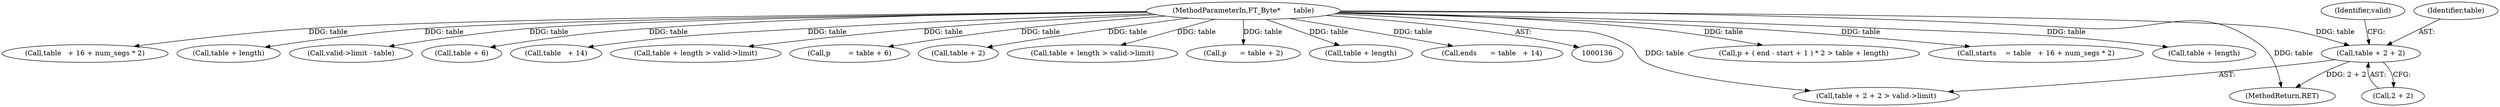 digraph "0_savannah_9bd20b7304aae61de5d50ac359cf27132bafd4c1@pointer" {
"1000154" [label="(Call,table + 2 + 2)"];
"1000137" [label="(MethodParameterIn,FT_Byte*      table)"];
"1000601" [label="(MethodReturn,RET)"];
"1000472" [label="(Call,p + ( end - start + 1 ) * 2 > table + length)"];
"1000301" [label="(Call,starts    = table   + 16 + num_segs * 2)"];
"1000155" [label="(Identifier,table)"];
"1000174" [label="(Call,table + length)"];
"1000303" [label="(Call,table   + 16 + num_segs * 2)"];
"1000482" [label="(Call,table + length)"];
"1000193" [label="(Call,valid->limit - table)"];
"1000205" [label="(Call,table + 6)"];
"1000298" [label="(Call,table   + 14)"];
"1000181" [label="(Call,table + length > valid->limit)"];
"1000137" [label="(MethodParameterIn,FT_Byte*      table)"];
"1000203" [label="(Call,p        = table + 6)"];
"1000165" [label="(Call,table + 2)"];
"1000173" [label="(Call,table + length > valid->limit)"];
"1000163" [label="(Call,p      = table + 2)"];
"1000182" [label="(Call,table + length)"];
"1000156" [label="(Call,2 + 2)"];
"1000296" [label="(Call,ends      = table   + 14)"];
"1000160" [label="(Identifier,valid)"];
"1000153" [label="(Call,table + 2 + 2 > valid->limit)"];
"1000154" [label="(Call,table + 2 + 2)"];
"1000154" -> "1000153"  [label="AST: "];
"1000154" -> "1000156"  [label="CFG: "];
"1000155" -> "1000154"  [label="AST: "];
"1000156" -> "1000154"  [label="AST: "];
"1000160" -> "1000154"  [label="CFG: "];
"1000154" -> "1000601"  [label="DDG: 2 + 2"];
"1000137" -> "1000154"  [label="DDG: table"];
"1000137" -> "1000136"  [label="AST: "];
"1000137" -> "1000601"  [label="DDG: table"];
"1000137" -> "1000153"  [label="DDG: table"];
"1000137" -> "1000163"  [label="DDG: table"];
"1000137" -> "1000165"  [label="DDG: table"];
"1000137" -> "1000173"  [label="DDG: table"];
"1000137" -> "1000174"  [label="DDG: table"];
"1000137" -> "1000181"  [label="DDG: table"];
"1000137" -> "1000182"  [label="DDG: table"];
"1000137" -> "1000193"  [label="DDG: table"];
"1000137" -> "1000203"  [label="DDG: table"];
"1000137" -> "1000205"  [label="DDG: table"];
"1000137" -> "1000296"  [label="DDG: table"];
"1000137" -> "1000298"  [label="DDG: table"];
"1000137" -> "1000301"  [label="DDG: table"];
"1000137" -> "1000303"  [label="DDG: table"];
"1000137" -> "1000472"  [label="DDG: table"];
"1000137" -> "1000482"  [label="DDG: table"];
}
